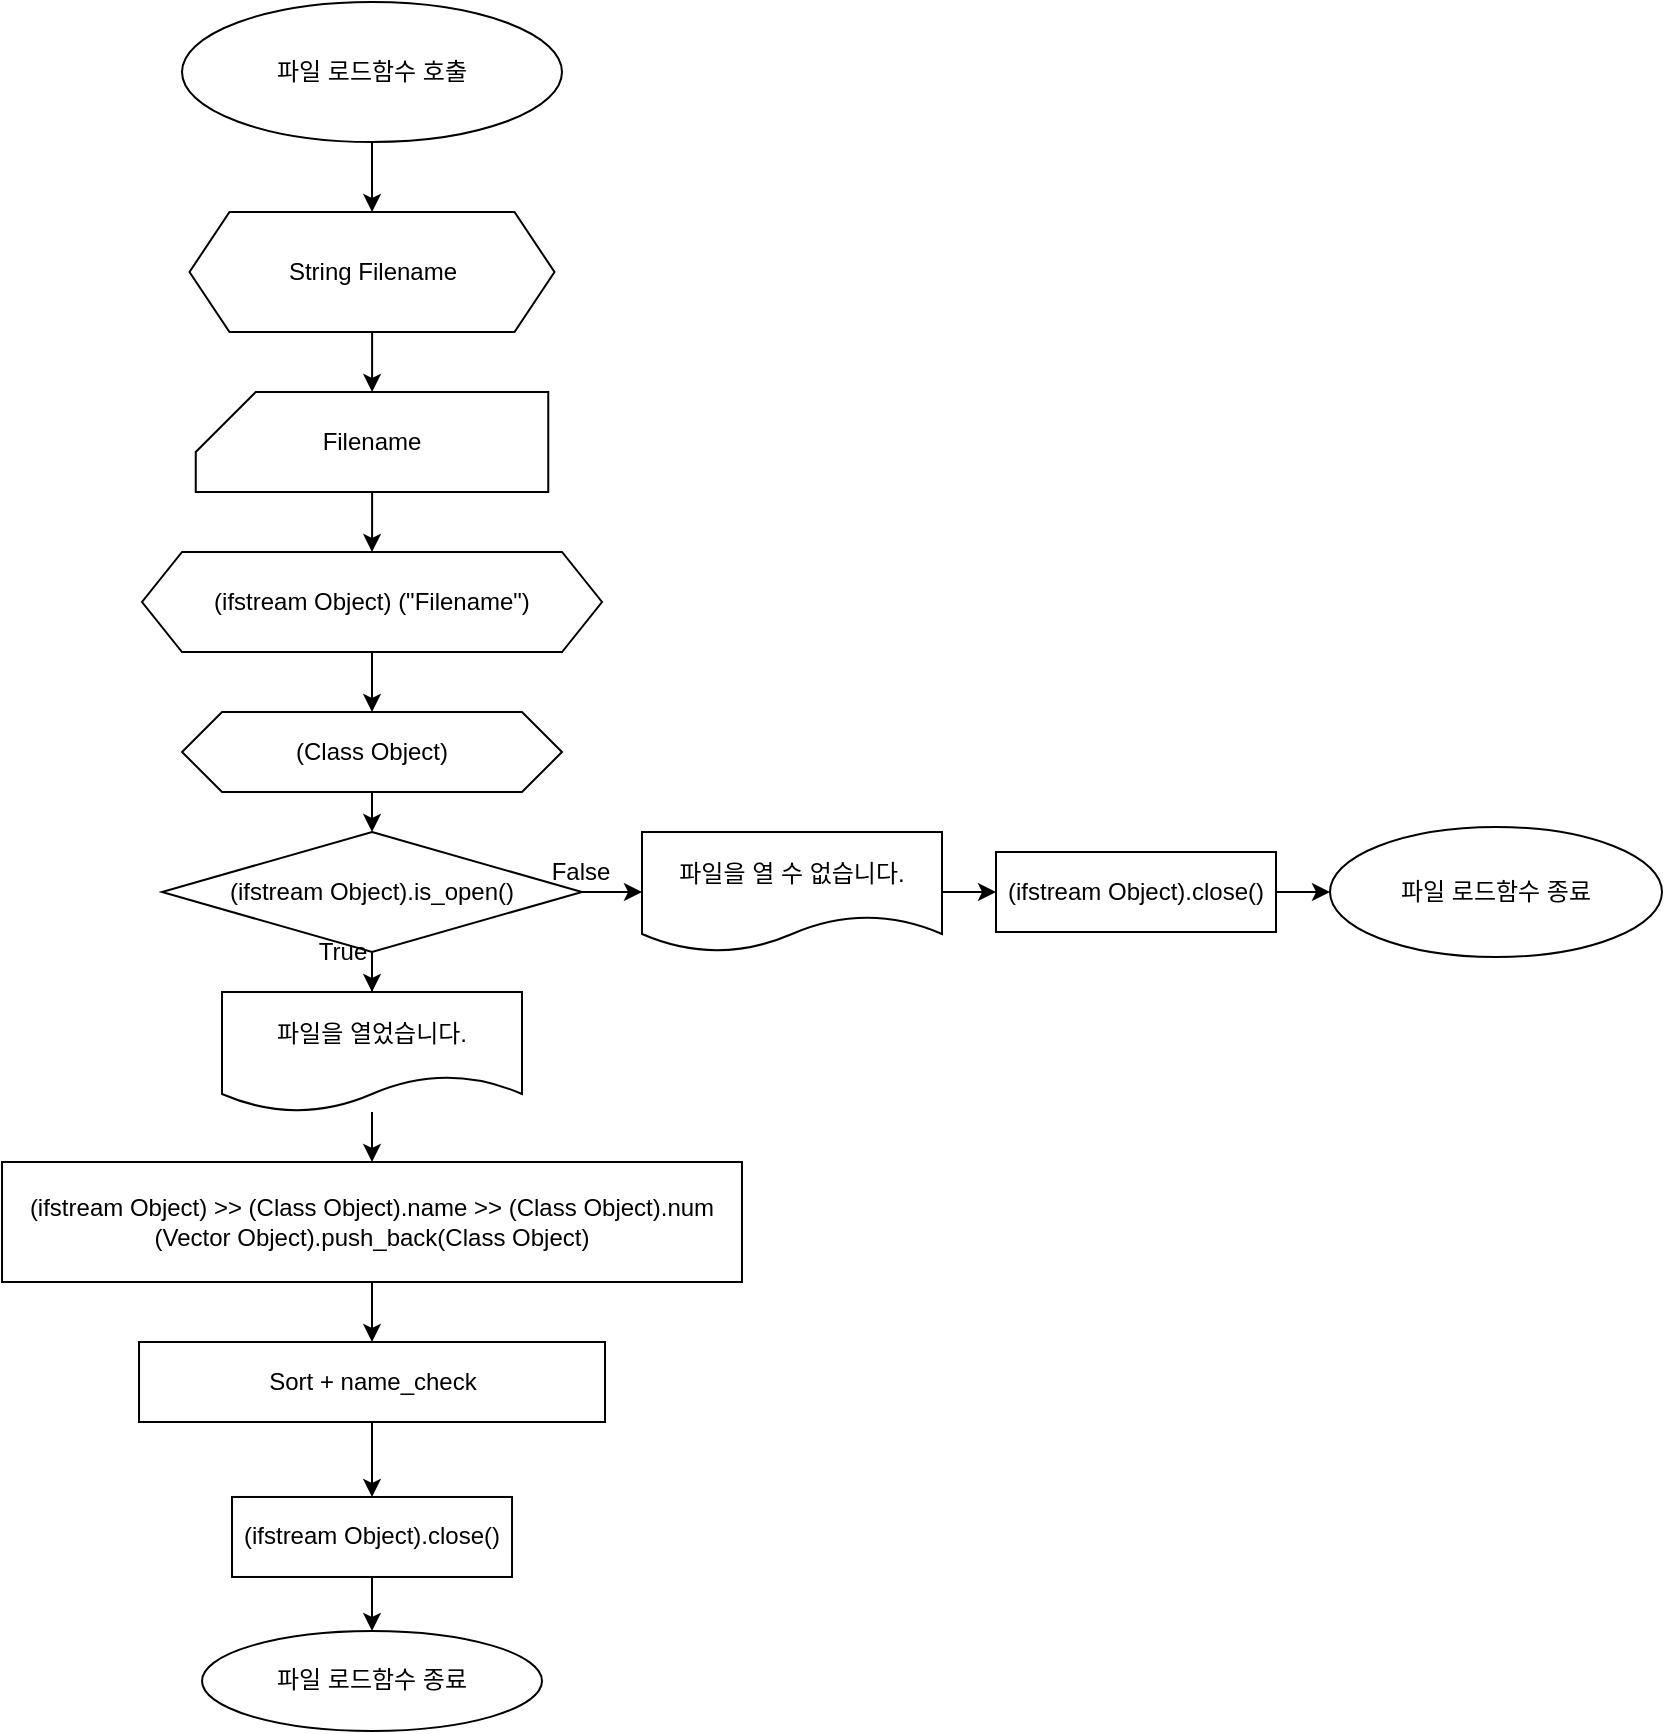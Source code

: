<mxfile version="13.6.2" type="device"><diagram id="0ayv5Zl4HpMig_wWyfzY" name="Page-1"><mxGraphModel dx="1326" dy="806" grid="1" gridSize="10" guides="1" tooltips="1" connect="1" arrows="1" fold="1" page="1" pageScale="1" pageWidth="1390" pageHeight="980" math="0" shadow="0"><root><mxCell id="0"/><mxCell id="1" parent="0"/><mxCell id="4RmgZmPi3aPEEAZonhrH-1" value="" style="edgeStyle=orthogonalEdgeStyle;rounded=0;orthogonalLoop=1;jettySize=auto;html=1;" parent="1" source="rLvnn-pps8jrWKeIEbFF-2" target="rLvnn-pps8jrWKeIEbFF-4" edge="1"><mxGeometry relative="1" as="geometry"/></mxCell><mxCell id="rLvnn-pps8jrWKeIEbFF-2" value="파일 로드함수 호출" style="ellipse;whiteSpace=wrap;html=1;" parent="1" vertex="1"><mxGeometry x="460" y="40" width="190" height="70" as="geometry"/></mxCell><mxCell id="rLvnn-pps8jrWKeIEbFF-3" value="" style="edgeStyle=orthogonalEdgeStyle;rounded=0;orthogonalLoop=1;jettySize=auto;html=1;" parent="1" source="rLvnn-pps8jrWKeIEbFF-4" target="rLvnn-pps8jrWKeIEbFF-6" edge="1"><mxGeometry relative="1" as="geometry"/></mxCell><mxCell id="rLvnn-pps8jrWKeIEbFF-4" value="String Filename" style="shape=hexagon;perimeter=hexagonPerimeter2;whiteSpace=wrap;html=1;fixedSize=1;" parent="1" vertex="1"><mxGeometry x="463.75" y="145" width="182.5" height="60" as="geometry"/></mxCell><mxCell id="rLvnn-pps8jrWKeIEbFF-5" value="" style="edgeStyle=orthogonalEdgeStyle;rounded=0;orthogonalLoop=1;jettySize=auto;html=1;" parent="1" source="rLvnn-pps8jrWKeIEbFF-6" target="rLvnn-pps8jrWKeIEbFF-17" edge="1"><mxGeometry relative="1" as="geometry"/></mxCell><mxCell id="rLvnn-pps8jrWKeIEbFF-6" value="Filename" style="shape=card;whiteSpace=wrap;html=1;" parent="1" vertex="1"><mxGeometry x="466.88" y="235" width="176.25" height="50" as="geometry"/></mxCell><mxCell id="rLvnn-pps8jrWKeIEbFF-11" value="" style="edgeStyle=orthogonalEdgeStyle;rounded=0;orthogonalLoop=1;jettySize=auto;html=1;" parent="1" edge="1"><mxGeometry relative="1" as="geometry"><mxPoint x="555.029" y="664.996" as="sourcePoint"/></mxGeometry></mxCell><mxCell id="rLvnn-pps8jrWKeIEbFF-12" value="" style="edgeStyle=orthogonalEdgeStyle;rounded=0;orthogonalLoop=1;jettySize=auto;html=1;" parent="1" edge="1"><mxGeometry relative="1" as="geometry"><mxPoint x="726.43" y="630.029" as="sourcePoint"/></mxGeometry></mxCell><mxCell id="rLvnn-pps8jrWKeIEbFF-40" style="edgeStyle=orthogonalEdgeStyle;rounded=0;orthogonalLoop=1;jettySize=auto;html=1;entryX=0.5;entryY=0;entryDx=0;entryDy=0;" parent="1" source="rLvnn-pps8jrWKeIEbFF-17" target="rLvnn-pps8jrWKeIEbFF-25" edge="1"><mxGeometry relative="1" as="geometry"/></mxCell><mxCell id="rLvnn-pps8jrWKeIEbFF-17" value="&lt;span&gt;(ifstream Object) (&quot;Filename&quot;)&lt;/span&gt;" style="shape=hexagon;perimeter=hexagonPerimeter2;whiteSpace=wrap;html=1;fixedSize=1;" parent="1" vertex="1"><mxGeometry x="440.01" y="315" width="230" height="50" as="geometry"/></mxCell><mxCell id="rLvnn-pps8jrWKeIEbFF-18" value="" style="edgeStyle=orthogonalEdgeStyle;rounded=0;orthogonalLoop=1;jettySize=auto;html=1;" parent="1" edge="1"><mxGeometry relative="1" as="geometry"><mxPoint x="555" y="750" as="sourcePoint"/></mxGeometry></mxCell><mxCell id="rLvnn-pps8jrWKeIEbFF-41" style="edgeStyle=orthogonalEdgeStyle;rounded=0;orthogonalLoop=1;jettySize=auto;html=1;exitX=0.5;exitY=1;exitDx=0;exitDy=0;entryX=0.5;entryY=0;entryDx=0;entryDy=0;" parent="1" source="rLvnn-pps8jrWKeIEbFF-25" target="rLvnn-pps8jrWKeIEbFF-28" edge="1"><mxGeometry relative="1" as="geometry"/></mxCell><mxCell id="rLvnn-pps8jrWKeIEbFF-25" value="(Class Object)" style="shape=hexagon;perimeter=hexagonPerimeter2;whiteSpace=wrap;html=1;fixedSize=1;" parent="1" vertex="1"><mxGeometry x="460.02" y="395" width="189.98" height="40" as="geometry"/></mxCell><mxCell id="rLvnn-pps8jrWKeIEbFF-42" style="edgeStyle=orthogonalEdgeStyle;rounded=0;orthogonalLoop=1;jettySize=auto;html=1;" parent="1" source="rLvnn-pps8jrWKeIEbFF-28" target="rLvnn-pps8jrWKeIEbFF-32" edge="1"><mxGeometry relative="1" as="geometry"/></mxCell><mxCell id="rLvnn-pps8jrWKeIEbFF-47" style="edgeStyle=orthogonalEdgeStyle;rounded=0;orthogonalLoop=1;jettySize=auto;html=1;exitX=1;exitY=0.5;exitDx=0;exitDy=0;entryX=0;entryY=0.5;entryDx=0;entryDy=0;" parent="1" source="rLvnn-pps8jrWKeIEbFF-28" target="rLvnn-pps8jrWKeIEbFF-29" edge="1"><mxGeometry relative="1" as="geometry"/></mxCell><mxCell id="rLvnn-pps8jrWKeIEbFF-28" value="&lt;span&gt;(ifstream Object).is_open()&lt;/span&gt;" style="rhombus;whiteSpace=wrap;html=1;" parent="1" vertex="1"><mxGeometry x="450.02" y="455" width="209.98" height="60" as="geometry"/></mxCell><mxCell id="l55iFmJFIwr0ACvVxo-Z-4" value="" style="edgeStyle=orthogonalEdgeStyle;rounded=0;orthogonalLoop=1;jettySize=auto;html=1;" parent="1" source="rLvnn-pps8jrWKeIEbFF-29" target="l55iFmJFIwr0ACvVxo-Z-3" edge="1"><mxGeometry relative="1" as="geometry"/></mxCell><mxCell id="rLvnn-pps8jrWKeIEbFF-29" value="파일을 열 수 없습니다." style="shape=document;whiteSpace=wrap;html=1;boundedLbl=1;" parent="1" vertex="1"><mxGeometry x="690" y="455" width="150" height="60" as="geometry"/></mxCell><mxCell id="rLvnn-pps8jrWKeIEbFF-56" style="edgeStyle=orthogonalEdgeStyle;rounded=0;orthogonalLoop=1;jettySize=auto;html=1;entryX=0.5;entryY=0;entryDx=0;entryDy=0;" parent="1" source="rLvnn-pps8jrWKeIEbFF-32" target="nPk9TkvWJyKvo4iDI4vV-1" edge="1"><mxGeometry relative="1" as="geometry"><mxPoint x="555" y="625" as="targetPoint"/></mxGeometry></mxCell><mxCell id="rLvnn-pps8jrWKeIEbFF-32" value="파일을 열었습니다." style="shape=document;whiteSpace=wrap;html=1;boundedLbl=1;" parent="1" vertex="1"><mxGeometry x="480" y="535" width="150" height="60" as="geometry"/></mxCell><mxCell id="rLvnn-pps8jrWKeIEbFF-48" value="파일 로드함수 종료" style="ellipse;whiteSpace=wrap;html=1;" parent="1" vertex="1"><mxGeometry x="470.01" y="854.49" width="170" height="50" as="geometry"/></mxCell><mxCell id="rLvnn-pps8jrWKeIEbFF-50" value="True" style="text;html=1;align=center;verticalAlign=middle;resizable=0;points=[];autosize=1;" parent="1" vertex="1"><mxGeometry x="520" y="505" width="40" height="20" as="geometry"/></mxCell><mxCell id="rLvnn-pps8jrWKeIEbFF-51" value="False" style="text;html=1;align=center;verticalAlign=middle;resizable=0;points=[];autosize=1;" parent="1" vertex="1"><mxGeometry x="638.75" y="465" width="40" height="20" as="geometry"/></mxCell><mxCell id="l55iFmJFIwr0ACvVxo-Z-2" value="파일 로드함수 종료" style="ellipse;whiteSpace=wrap;html=1;" parent="1" vertex="1"><mxGeometry x="1034" y="452.5" width="166" height="65" as="geometry"/></mxCell><mxCell id="l55iFmJFIwr0ACvVxo-Z-5" value="" style="edgeStyle=orthogonalEdgeStyle;rounded=0;orthogonalLoop=1;jettySize=auto;html=1;" parent="1" source="l55iFmJFIwr0ACvVxo-Z-3" target="l55iFmJFIwr0ACvVxo-Z-2" edge="1"><mxGeometry relative="1" as="geometry"/></mxCell><mxCell id="l55iFmJFIwr0ACvVxo-Z-3" value="(ifstream Object).close()" style="rounded=0;whiteSpace=wrap;html=1;" parent="1" vertex="1"><mxGeometry x="867" y="465" width="140" height="40" as="geometry"/></mxCell><mxCell id="l55iFmJFIwr0ACvVxo-Z-8" value="" style="edgeStyle=orthogonalEdgeStyle;rounded=0;orthogonalLoop=1;jettySize=auto;html=1;" parent="1" source="l55iFmJFIwr0ACvVxo-Z-6" target="rLvnn-pps8jrWKeIEbFF-48" edge="1"><mxGeometry relative="1" as="geometry"/></mxCell><mxCell id="l55iFmJFIwr0ACvVxo-Z-6" value="(ifstream Object).close()" style="rounded=0;whiteSpace=wrap;html=1;" parent="1" vertex="1"><mxGeometry x="485.01" y="787.49" width="140" height="40" as="geometry"/></mxCell><mxCell id="FUfQAdrd_lGd8iFw2xYs-4" value="" style="edgeStyle=orthogonalEdgeStyle;rounded=0;orthogonalLoop=1;jettySize=auto;html=1;" parent="1" source="FUfQAdrd_lGd8iFw2xYs-2" target="l55iFmJFIwr0ACvVxo-Z-6" edge="1"><mxGeometry relative="1" as="geometry"/></mxCell><mxCell id="FUfQAdrd_lGd8iFw2xYs-2" value="Sort + name_check" style="rounded=0;whiteSpace=wrap;html=1;" parent="1" vertex="1"><mxGeometry x="438.51" y="710" width="233" height="40" as="geometry"/></mxCell><mxCell id="nPk9TkvWJyKvo4iDI4vV-2" value="" style="edgeStyle=orthogonalEdgeStyle;rounded=0;orthogonalLoop=1;jettySize=auto;html=1;exitX=0.5;exitY=1;exitDx=0;exitDy=0;" parent="1" source="nPk9TkvWJyKvo4iDI4vV-1" target="FUfQAdrd_lGd8iFw2xYs-2" edge="1"><mxGeometry relative="1" as="geometry"/></mxCell><mxCell id="nPk9TkvWJyKvo4iDI4vV-1" value="(ifstream Object) &amp;gt;&amp;gt; (Class Object).name &amp;gt;&amp;gt; (Class Object).num&lt;br&gt;(Vector Object).push_back(Class Object)" style="rounded=0;whiteSpace=wrap;html=1;" parent="1" vertex="1"><mxGeometry x="370.01" y="620" width="369.98" height="60" as="geometry"/></mxCell></root></mxGraphModel></diagram></mxfile>